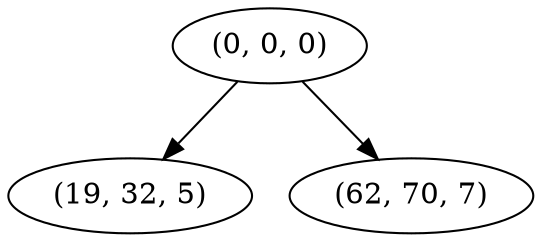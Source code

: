 digraph tree {
    "(0, 0, 0)";
    "(19, 32, 5)";
    "(62, 70, 7)";
    "(0, 0, 0)" -> "(19, 32, 5)";
    "(0, 0, 0)" -> "(62, 70, 7)";
}
